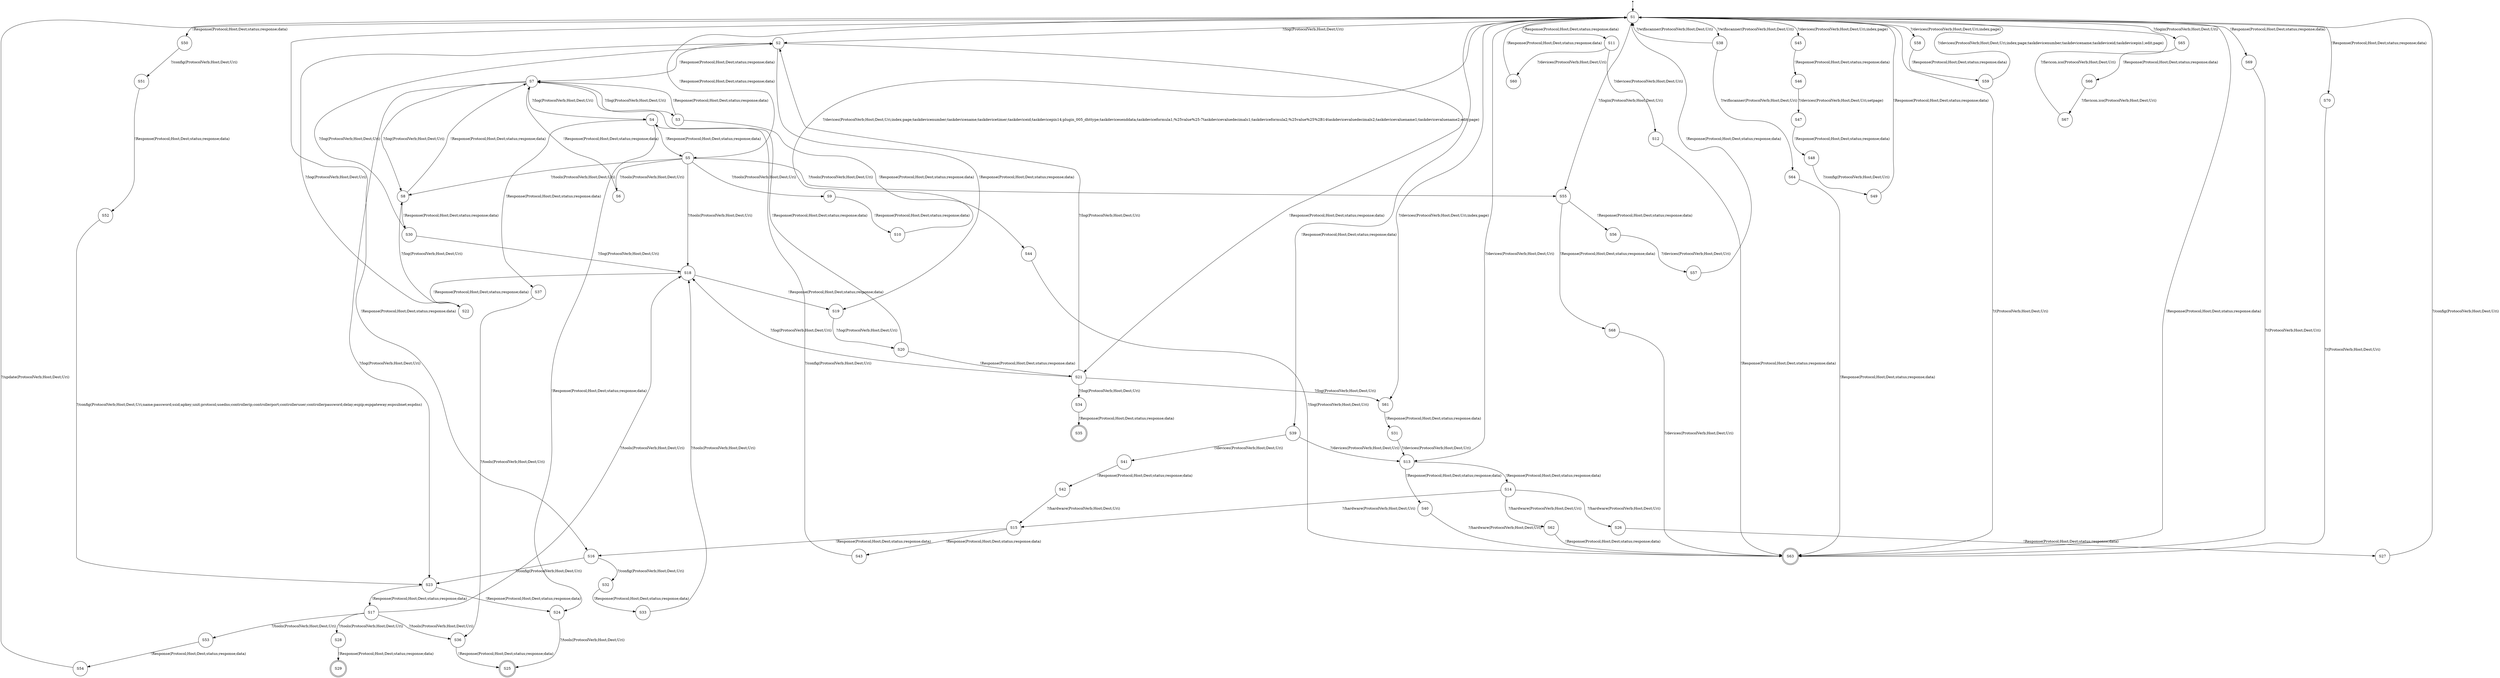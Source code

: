 digraph LTS {
S00[shape=point]
S1[label=S1,shape=circle];
S2[label=S2,shape=circle];
S3[label=S3,shape=circle];
S4[label=S4,shape=circle];
S5[label=S5,shape=circle];
S6[label=S6,shape=circle];
S7[label=S7,shape=circle];
S8[label=S8,shape=circle];
S9[label=S9,shape=circle];
S10[label=S10,shape=circle];
S11[label=S11,shape=circle];
S12[label=S12,shape=circle];
S13[label=S13,shape=circle];
S14[label=S14,shape=circle];
S15[label=S15,shape=circle];
S16[label=S16,shape=circle];
S17[label=S17,shape=circle];
S18[label=S18,shape=circle];
S19[label=S19,shape=circle];
S20[label=S20,shape=circle];
S21[label=S21,shape=circle];
S22[label=S22,shape=circle];
S23[label=S23,shape=circle];
S24[label=S24,shape=circle];
S25[label=S25,shape=doublecircle];
S26[label=S26,shape=circle];
S27[label=S27,shape=circle];
S28[label=S28,shape=circle];
S29[label=S29,shape=doublecircle];
S30[label=S30,shape=circle];
S31[label=S31,shape=circle];
S32[label=S32,shape=circle];
S33[label=S33,shape=circle];
S34[label=S34,shape=circle];
S35[label=S35,shape=doublecircle];
S36[label=S36,shape=circle];
S37[label=S37,shape=circle];
S38[label=S38,shape=circle];
S39[label=S39,shape=circle];
S40[label=S40,shape=circle];
S41[label=S41,shape=circle];
S42[label=S42,shape=circle];
S43[label=S43,shape=circle];
S44[label=S44,shape=circle];
S45[label=S45,shape=circle];
S46[label=S46,shape=circle];
S47[label=S47,shape=circle];
S48[label=S48,shape=circle];
S49[label=S49,shape=circle];
S50[label=S50,shape=circle];
S51[label=S51,shape=circle];
S52[label=S52,shape=circle];
S53[label=S53,shape=circle];
S54[label=S54,shape=circle];
S55[label=S55,shape=circle];
S56[label=S56,shape=circle];
S57[label=S57,shape=circle];
S58[label=S58,shape=circle];
S59[label=S59,shape=circle];
S60[label=S60,shape=circle];
S61[label=S61,shape=circle];
S62[label=S62,shape=circle];
S63[label=S63,shape=doublecircle];
S64[label=S64,shape=circle];
S65[label=S65,shape=circle];
S66[label=S66,shape=circle];
S67[label=S67,shape=circle];
S68[label=S68,shape=circle];
S69[label=S69,shape=circle];
S70[label=S70,shape=circle];
S00 -> S1
S1 -> S2[label ="?/log(ProtocolVerb;Host;Dest;Uri)"];
S1 -> S5[label ="!Response(Protocol;Host;Dest;status;response;data)"];
S1 -> S11[label ="!Response(Protocol;Host;Dest;status;response;data)"];
S1 -> S13[label ="?/devices(ProtocolVerb;Host;Dest;Uri)"];
S1 -> S16[label ="!Response(Protocol;Host;Dest;status;response;data)"];
S1 -> S38[label ="?/wifiscanner(ProtocolVerb;Host;Dest;Uri)"];
S1 -> S39[label ="!Response(Protocol;Host;Dest;status;response;data)"];
S1 -> S45[label ="?/devices(ProtocolVerb;Host;Dest;Uri;index;page)"];
S1 -> S50[label ="!Response(Protocol;Host;Dest;status;response;data)"];
S1 -> S55[label ="?/login(ProtocolVerb;Host;Dest;Uri)"];
S1 -> S58[label ="?/devices(ProtocolVerb;Host;Dest;Uri;index;page)"];
S1 -> S61[label ="?/devices(ProtocolVerb;Host;Dest;Uri;index;page)"];
S1 -> S63[label ="?/(ProtocolVerb;Host;Dest;Uri)"];
S1 -> S63[label ="!Response(Protocol;Host;Dest;status;response;data)"];
S1 -> S65[label ="?/login(ProtocolVerb;Host;Dest;Uri)"];
S1 -> S69[label ="!Response(Protocol;Host;Dest;status;response;data)"];
S1 -> S70[label ="!Response(Protocol;Host;Dest;status;response;data)"];
S2 -> S7[label ="!Response(Protocol;Host;Dest;status;response;data)"];
S2 -> S19[label ="!Response(Protocol;Host;Dest;status;response;data)"];
S2 -> S21[label ="!Response(Protocol;Host;Dest;status;response;data)"];
S3 -> S7[label ="!Response(Protocol;Host;Dest;status;response;data)"];
S3 -> S44[label ="!Response(Protocol;Host;Dest;status;response;data)"];
S4 -> S5[label ="!Response(Protocol;Host;Dest;status;response;data)"];
S4 -> S24[label ="!Response(Protocol;Host;Dest;status;response;data)"];
S4 -> S37[label ="!Response(Protocol;Host;Dest;status;response;data)"];
S5 -> S6[label ="?/tools(ProtocolVerb;Host;Dest;Uri)"];
S5 -> S8[label ="?/tools(ProtocolVerb;Host;Dest;Uri)"];
S5 -> S9[label ="?/tools(ProtocolVerb;Host;Dest;Uri)"];
S5 -> S18[label ="?/tools(ProtocolVerb;Host;Dest;Uri)"];
S5 -> S55[label ="?/tools(ProtocolVerb;Host;Dest;Uri)"];
S6 -> S7[label ="!Response(Protocol;Host;Dest;status;response;data)"];
S7 -> S3[label ="?/log(ProtocolVerb;Host;Dest;Uri)"];
S7 -> S4[label ="?/log(ProtocolVerb;Host;Dest;Uri)"];
S7 -> S8[label ="?/log(ProtocolVerb;Host;Dest;Uri)"];
S7 -> S23[label ="?/log(ProtocolVerb;Host;Dest;Uri)"];
S8 -> S7[label ="!Response(Protocol;Host;Dest;status;response;data)"];
S8 -> S30[label ="!Response(Protocol;Host;Dest;status;response;data)"];
S9 -> S10[label ="!Response(Protocol;Host;Dest;status;response;data)"];
S10 -> S1[label ="?/devices(ProtocolVerb;Host;Dest;Uri;index;page;taskdevicenumber;taskdevicename;taskdevicetimer;taskdeviceid;taskdevicepin14;plugin_005_dhttype;taskdevicesenddata;taskdeviceformula1;%25value%25-7taskdevicevaluedecimals1;taskdeviceformula2;%25value%25%2B14taskdevicevaluedecimals2;taskdevicevaluename1;taskdevicevaluename2;edit;page)"];
S11 -> S12[label ="?/devices(ProtocolVerb;Host;Dest;Uri)"];
S11 -> S60[label ="?/devices(ProtocolVerb;Host;Dest;Uri)"];
S12 -> S63[label ="!Response(Protocol;Host;Dest;status;response;data)"];
S13 -> S14[label ="!Response(Protocol;Host;Dest;status;response;data)"];
S13 -> S40[label ="!Response(Protocol;Host;Dest;status;response;data)"];
S14 -> S15[label ="?/hardware(ProtocolVerb;Host;Dest;Uri)"];
S14 -> S26[label ="?/hardware(ProtocolVerb;Host;Dest;Uri)"];
S14 -> S62[label ="?/hardware(ProtocolVerb;Host;Dest;Uri)"];
S15 -> S16[label ="!Response(Protocol;Host;Dest;status;response;data)"];
S15 -> S43[label ="!Response(Protocol;Host;Dest;status;response;data)"];
S16 -> S23[label ="?/config(ProtocolVerb;Host;Dest;Uri)"];
S16 -> S32[label ="?/config(ProtocolVerb;Host;Dest;Uri)"];
S17 -> S18[label ="?/tools(ProtocolVerb;Host;Dest;Uri)"];
S17 -> S28[label ="?/tools(ProtocolVerb;Host;Dest;Uri)"];
S17 -> S36[label ="?/tools(ProtocolVerb;Host;Dest;Uri)"];
S17 -> S53[label ="?/tools(ProtocolVerb;Host;Dest;Uri)"];
S18 -> S19[label ="!Response(Protocol;Host;Dest;status;response;data)"];
S18 -> S22[label ="!Response(Protocol;Host;Dest;status;response;data)"];
S19 -> S20[label ="?/log(ProtocolVerb;Host;Dest;Uri)"];
S20 -> S7[label ="!Response(Protocol;Host;Dest;status;response;data)"];
S20 -> S21[label ="!Response(Protocol;Host;Dest;status;response;data)"];
S21 -> S2[label ="?/log(ProtocolVerb;Host;Dest;Uri)"];
S21 -> S18[label ="?/log(ProtocolVerb;Host;Dest;Uri)"];
S21 -> S34[label ="?/log(ProtocolVerb;Host;Dest;Uri)"];
S21 -> S61[label ="?/log(ProtocolVerb;Host;Dest;Uri)"];
S22 -> S2[label ="?/log(ProtocolVerb;Host;Dest;Uri)"];
S22 -> S8[label ="?/log(ProtocolVerb;Host;Dest;Uri)"];
S23 -> S17[label ="!Response(Protocol;Host;Dest;status;response;data)"];
S23 -> S24[label ="!Response(Protocol;Host;Dest;status;response;data)"];
S24 -> S25[label ="?/tools(ProtocolVerb;Host;Dest;Uri)"];
S26 -> S27[label ="!Response(Protocol;Host;Dest;status;response;data)"];
S27 -> S1[label ="?/config(ProtocolVerb;Host;Dest;Uri)"];
S28 -> S29[label ="!Response(Protocol;Host;Dest;status;response;data)"];
S30 -> S2[label ="?/log(ProtocolVerb;Host;Dest;Uri)"];
S30 -> S18[label ="?/log(ProtocolVerb;Host;Dest;Uri)"];
S31 -> S13[label ="?/devices(ProtocolVerb;Host;Dest;Uri)"];
S32 -> S33[label ="!Response(Protocol;Host;Dest;status;response;data)"];
S33 -> S18[label ="?/tools(ProtocolVerb;Host;Dest;Uri)"];
S34 -> S35[label ="!Response(Protocol;Host;Dest;status;response;data)"];
S36 -> S25[label ="!Response(Protocol;Host;Dest;status;response;data)"];
S37 -> S36[label ="?/tools(ProtocolVerb;Host;Dest;Uri)"];
S38 -> S1[label ="?/wifiscanner(ProtocolVerb;Host;Dest;Uri)"];
S38 -> S64[label ="?/wifiscanner(ProtocolVerb;Host;Dest;Uri)"];
S39 -> S13[label ="?/devices(ProtocolVerb;Host;Dest;Uri)"];
S39 -> S41[label ="?/devices(ProtocolVerb;Host;Dest;Uri)"];
S40 -> S63[label ="?/hardware(ProtocolVerb;Host;Dest;Uri)"];
S41 -> S42[label ="!Response(Protocol;Host;Dest;status;response;data)"];
S42 -> S15[label ="?/hardware(ProtocolVerb;Host;Dest;Uri)"];
S43 -> S4[label ="?/config(ProtocolVerb;Host;Dest;Uri)"];
S44 -> S63[label ="?/log(ProtocolVerb;Host;Dest;Uri)"];
S45 -> S46[label ="!Response(Protocol;Host;Dest;status;response;data)"];
S46 -> S47[label ="?/devices(ProtocolVerb;Host;Dest;Uri;setpage)"];
S47 -> S48[label ="!Response(Protocol;Host;Dest;status;response;data)"];
S48 -> S49[label ="?/config(ProtocolVerb;Host;Dest;Uri)"];
S49 -> S1[label ="!Response(Protocol;Host;Dest;status;response;data)"];
S50 -> S51[label ="?/config(ProtocolVerb;Host;Dest;Uri)"];
S51 -> S52[label ="!Response(Protocol;Host;Dest;status;response;data)"];
S52 -> S23[label ="?/config(ProtocolVerb;Host;Dest;Uri;name;password;ssid;apkey;unit;protocol;usedns;controllerip;controllerport;controlleruser;controllerpassword;delay;espip;espgateway;espsubnet;espdns)"];
S53 -> S54[label ="!Response(Protocol;Host;Dest;status;response;data)"];
S54 -> S1[label ="?/update(ProtocolVerb;Host;Dest;Uri)"];
S55 -> S56[label ="!Response(Protocol;Host;Dest;status;response;data)"];
S55 -> S68[label ="!Response(Protocol;Host;Dest;status;response;data)"];
S56 -> S57[label ="?/devices(ProtocolVerb;Host;Dest;Uri)"];
S57 -> S1[label ="!Response(Protocol;Host;Dest;status;response;data)"];
S58 -> S59[label ="!Response(Protocol;Host;Dest;status;response;data)"];
S59 -> S1[label ="?/devices(ProtocolVerb;Host;Dest;Uri;index;page;taskdevicenumber;taskdevicename;taskdeviceid;taskdevicepin1;edit;page)"];
S60 -> S1[label ="!Response(Protocol;Host;Dest;status;response;data)"];
S61 -> S31[label ="!Response(Protocol;Host;Dest;status;response;data)"];
S62 -> S63[label ="!Response(Protocol;Host;Dest;status;response;data)"];
S64 -> S63[label ="!Response(Protocol;Host;Dest;status;response;data)"];
S65 -> S66[label ="!Response(Protocol;Host;Dest;status;response;data)"];
S66 -> S67[label ="?/favicon.ico(ProtocolVerb;Host;Dest;Uri)"];
S67 -> S1[label ="?/favicon.ico(ProtocolVerb;Host;Dest;Uri)"];
S68 -> S63[label ="?/devices(ProtocolVerb;Host;Dest;Uri)"];
S69 -> S63[label ="?/(ProtocolVerb;Host;Dest;Uri)"];
S70 -> S63[label ="?/(ProtocolVerb;Host;Dest;Uri)"];
}
